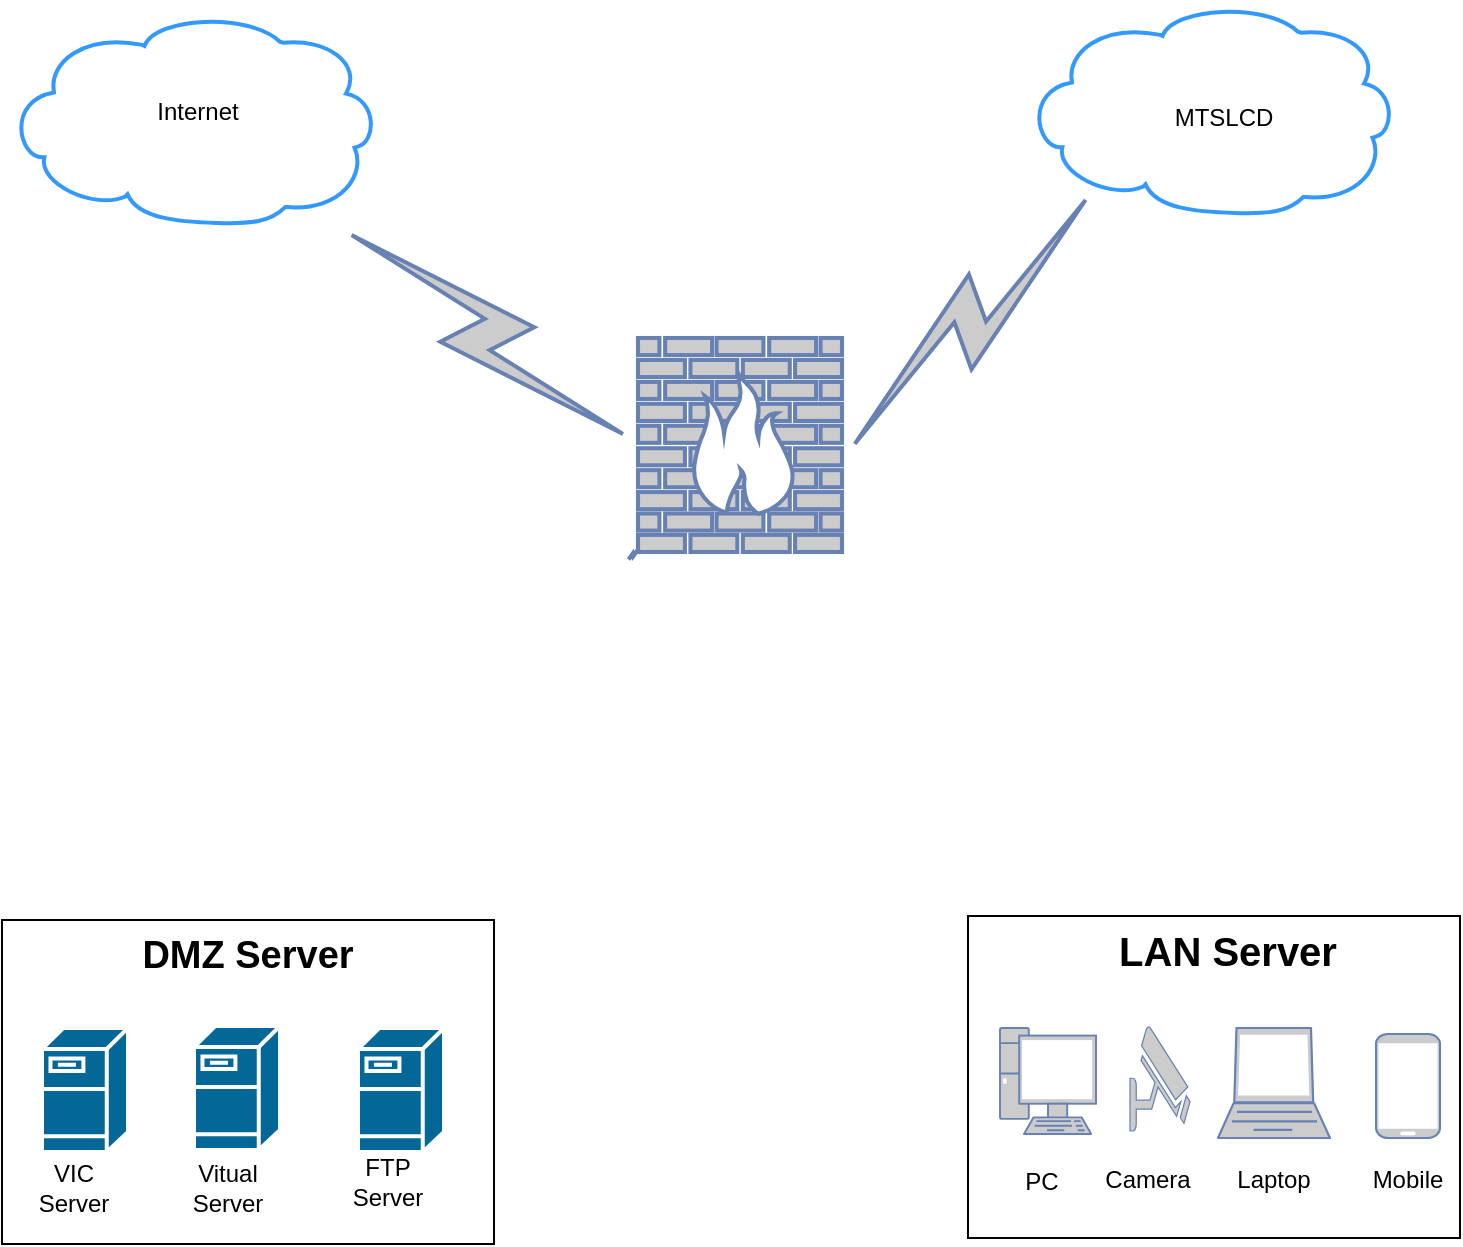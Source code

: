 <mxfile version="15.7.3" type="github">
  <diagram id="INZySs0cjXDZFRDGY-CA" name="Page-1">
    <mxGraphModel dx="862" dy="482" grid="0" gridSize="10" guides="1" tooltips="1" connect="1" arrows="1" fold="1" page="1" pageScale="1" pageWidth="850" pageHeight="1100" math="0" shadow="0">
      <root>
        <mxCell id="0" />
        <mxCell id="1" parent="0" />
        <mxCell id="ksOG_NAHe54KqmvVW3Z6-2" value="" style="shape=mxgraph.cisco.storage.cloud;sketch=0;html=1;pointerEvents=1;dashed=0;fillColor=none;strokeColor=#3399FF;strokeWidth=2;verticalLabelPosition=bottom;verticalAlign=top;align=center;outlineConnect=0;labelBackgroundColor=#FFFFFF;" vertex="1" parent="1">
          <mxGeometry x="63" y="26" width="186" height="106" as="geometry" />
        </mxCell>
        <mxCell id="ksOG_NAHe54KqmvVW3Z6-3" value="" style="shape=mxgraph.cisco.storage.cloud;sketch=0;html=1;pointerEvents=1;dashed=0;fillColor=none;strokeColor=#3399FF;strokeWidth=2;verticalLabelPosition=bottom;verticalAlign=top;align=center;outlineConnect=0;labelBackgroundColor=#FFFFFF;" vertex="1" parent="1">
          <mxGeometry x="572" y="21" width="186" height="106" as="geometry" />
        </mxCell>
        <mxCell id="ksOG_NAHe54KqmvVW3Z6-4" value="" style="html=1;outlineConnect=0;fillColor=#CCCCCC;strokeColor=#6881B3;gradientColor=none;gradientDirection=north;strokeWidth=2;shape=mxgraph.networks.comm_link_edge;html=1;rounded=0;endArrow=none;endFill=0;startArrow=none;entryX=0.2;entryY=0.87;entryDx=0;entryDy=0;entryPerimeter=0;" edge="1" parent="1" source="ksOG_NAHe54KqmvVW3Z6-1" target="ksOG_NAHe54KqmvVW3Z6-3">
          <mxGeometry width="100" height="100" relative="1" as="geometry">
            <mxPoint x="374" y="300" as="sourcePoint" />
            <mxPoint x="474" y="200" as="targetPoint" />
            <Array as="points">
              <mxPoint x="641" y="268" />
            </Array>
          </mxGeometry>
        </mxCell>
        <mxCell id="ksOG_NAHe54KqmvVW3Z6-1" value="" style="fontColor=#0066CC;verticalAlign=top;verticalLabelPosition=bottom;labelPosition=center;align=center;html=1;outlineConnect=0;fillColor=#CCCCCC;strokeColor=#6881B3;gradientColor=none;gradientDirection=north;strokeWidth=2;shape=mxgraph.networks.firewall;labelBackgroundColor=#FFFFFF;" vertex="1" parent="1">
          <mxGeometry x="379" y="189" width="102" height="107" as="geometry" />
        </mxCell>
        <mxCell id="ksOG_NAHe54KqmvVW3Z6-5" value="" style="html=1;outlineConnect=0;fillColor=#CCCCCC;strokeColor=#6881B3;gradientColor=none;gradientDirection=north;strokeWidth=2;shape=mxgraph.networks.comm_link_edge;html=1;rounded=0;endArrow=none;endFill=0;" edge="1" parent="1" target="ksOG_NAHe54KqmvVW3Z6-1">
          <mxGeometry width="100" height="100" relative="1" as="geometry">
            <mxPoint x="374" y="300" as="sourcePoint" />
            <mxPoint x="474" y="200" as="targetPoint" />
          </mxGeometry>
        </mxCell>
        <mxCell id="ksOG_NAHe54KqmvVW3Z6-6" value="" style="html=1;outlineConnect=0;fillColor=#CCCCCC;strokeColor=#6881B3;gradientColor=none;gradientDirection=north;strokeWidth=2;shape=mxgraph.networks.comm_link_edge;html=1;rounded=0;endArrow=none;endFill=0;entryX=0;entryY=0.5;entryDx=0;entryDy=0;entryPerimeter=0;" edge="1" parent="1" source="ksOG_NAHe54KqmvVW3Z6-2" target="ksOG_NAHe54KqmvVW3Z6-1">
          <mxGeometry width="100" height="100" relative="1" as="geometry">
            <mxPoint x="374" y="300" as="sourcePoint" />
            <mxPoint x="474" y="200" as="targetPoint" />
          </mxGeometry>
        </mxCell>
        <mxCell id="ksOG_NAHe54KqmvVW3Z6-7" value="" style="verticalLabelPosition=bottom;verticalAlign=top;html=1;shape=mxgraph.basic.rect;fillColor2=none;strokeWidth=1;size=20;indent=5;labelBackgroundColor=#FFFFFF;fillColor=none;" vertex="1" parent="1">
          <mxGeometry x="61" y="480" width="246" height="162" as="geometry" />
        </mxCell>
        <mxCell id="ksOG_NAHe54KqmvVW3Z6-8" value="" style="verticalLabelPosition=bottom;verticalAlign=top;html=1;shape=mxgraph.basic.rect;fillColor2=none;strokeWidth=1;size=20;indent=5;labelBackgroundColor=#FFFFFF;fillColor=none;" vertex="1" parent="1">
          <mxGeometry x="544" y="478" width="246" height="161" as="geometry" />
        </mxCell>
        <mxCell id="ksOG_NAHe54KqmvVW3Z6-14" value="&lt;b style=&quot;background-color: rgb(255 , 255 , 255)&quot;&gt;&lt;font style=&quot;font-size: 19px&quot;&gt;DMZ Server&lt;/font&gt;&lt;/b&gt;" style="text;html=1;strokeColor=none;fillColor=none;align=center;verticalAlign=middle;whiteSpace=wrap;rounded=0;labelBackgroundColor=#FFFFFF;" vertex="1" parent="1">
          <mxGeometry x="127" y="483" width="114" height="30" as="geometry" />
        </mxCell>
        <mxCell id="ksOG_NAHe54KqmvVW3Z6-15" value="MTSLCD" style="text;html=1;strokeColor=none;fillColor=none;align=center;verticalAlign=middle;whiteSpace=wrap;rounded=0;labelBackgroundColor=#FFFFFF;" vertex="1" parent="1">
          <mxGeometry x="642" y="64" width="60" height="30" as="geometry" />
        </mxCell>
        <mxCell id="ksOG_NAHe54KqmvVW3Z6-16" value="Internet" style="text;html=1;strokeColor=none;fillColor=none;align=center;verticalAlign=middle;whiteSpace=wrap;rounded=0;labelBackgroundColor=#FFFFFF;" vertex="1" parent="1">
          <mxGeometry x="129" y="61" width="60" height="30" as="geometry" />
        </mxCell>
        <mxCell id="ksOG_NAHe54KqmvVW3Z6-17" value="&lt;b&gt;&lt;font style=&quot;font-size: 20px ; background-color: rgb(255 , 255 , 255)&quot;&gt;LAN Server&lt;/font&gt;&lt;/b&gt;" style="text;html=1;strokeColor=none;fillColor=none;align=center;verticalAlign=middle;whiteSpace=wrap;rounded=0;labelBackgroundColor=#FFFFFF;" vertex="1" parent="1">
          <mxGeometry x="617" y="480" width="114" height="30" as="geometry" />
        </mxCell>
        <mxCell id="ksOG_NAHe54KqmvVW3Z6-18" value="" style="shape=mxgraph.cisco.servers.fileserver;sketch=0;html=1;pointerEvents=1;dashed=0;fillColor=#036897;strokeColor=#ffffff;strokeWidth=2;verticalLabelPosition=bottom;verticalAlign=top;align=center;outlineConnect=0;labelBackgroundColor=#FFFFFF;" vertex="1" parent="1">
          <mxGeometry x="81" y="534" width="43" height="62" as="geometry" />
        </mxCell>
        <mxCell id="ksOG_NAHe54KqmvVW3Z6-19" value="" style="shape=mxgraph.cisco.servers.fileserver;sketch=0;html=1;pointerEvents=1;dashed=0;fillColor=#036897;strokeColor=#ffffff;strokeWidth=2;verticalLabelPosition=bottom;verticalAlign=top;align=center;outlineConnect=0;labelBackgroundColor=#FFFFFF;" vertex="1" parent="1">
          <mxGeometry x="157" y="533" width="43" height="62" as="geometry" />
        </mxCell>
        <mxCell id="ksOG_NAHe54KqmvVW3Z6-20" value="" style="shape=mxgraph.cisco.servers.fileserver;sketch=0;html=1;pointerEvents=1;dashed=0;fillColor=#036897;strokeColor=#ffffff;strokeWidth=2;verticalLabelPosition=bottom;verticalAlign=top;align=center;outlineConnect=0;labelBackgroundColor=#FFFFFF;" vertex="1" parent="1">
          <mxGeometry x="239" y="534" width="43" height="62" as="geometry" />
        </mxCell>
        <mxCell id="ksOG_NAHe54KqmvVW3Z6-21" value="" style="fontColor=#0066CC;verticalAlign=top;verticalLabelPosition=bottom;labelPosition=center;align=center;html=1;outlineConnect=0;fillColor=#CCCCCC;strokeColor=#6881B3;gradientColor=none;gradientDirection=north;strokeWidth=2;shape=mxgraph.networks.pc;labelBackgroundColor=#FFFFFF;" vertex="1" parent="1">
          <mxGeometry x="560" y="534" width="48" height="53" as="geometry" />
        </mxCell>
        <mxCell id="ksOG_NAHe54KqmvVW3Z6-22" value="" style="fontColor=#0066CC;verticalAlign=top;verticalLabelPosition=bottom;labelPosition=center;align=center;html=1;outlineConnect=0;fillColor=#CCCCCC;strokeColor=#6881B3;gradientColor=none;gradientDirection=north;strokeWidth=2;shape=mxgraph.networks.security_camera;labelBackgroundColor=#FFFFFF;" vertex="1" parent="1">
          <mxGeometry x="625" y="533" width="30" height="52.5" as="geometry" />
        </mxCell>
        <mxCell id="ksOG_NAHe54KqmvVW3Z6-23" value="" style="fontColor=#0066CC;verticalAlign=top;verticalLabelPosition=bottom;labelPosition=center;align=center;html=1;outlineConnect=0;fillColor=#CCCCCC;strokeColor=#6881B3;gradientColor=none;gradientDirection=north;strokeWidth=2;shape=mxgraph.networks.laptop;labelBackgroundColor=#FFFFFF;" vertex="1" parent="1">
          <mxGeometry x="669" y="534" width="56" height="55" as="geometry" />
        </mxCell>
        <mxCell id="ksOG_NAHe54KqmvVW3Z6-24" value="" style="fontColor=#0066CC;verticalAlign=top;verticalLabelPosition=bottom;labelPosition=center;align=center;html=1;outlineConnect=0;fillColor=#CCCCCC;strokeColor=#6881B3;gradientColor=none;gradientDirection=north;strokeWidth=2;shape=mxgraph.networks.mobile;labelBackgroundColor=#FFFFFF;" vertex="1" parent="1">
          <mxGeometry x="748" y="537" width="32" height="52" as="geometry" />
        </mxCell>
        <mxCell id="ksOG_NAHe54KqmvVW3Z6-25" value="FTP Server" style="text;html=1;strokeColor=none;fillColor=none;align=center;verticalAlign=middle;whiteSpace=wrap;rounded=0;labelBackgroundColor=#FFFFFF;" vertex="1" parent="1">
          <mxGeometry x="224" y="596" width="60" height="30" as="geometry" />
        </mxCell>
        <mxCell id="ksOG_NAHe54KqmvVW3Z6-26" value="Vitual Server" style="text;html=1;strokeColor=none;fillColor=none;align=center;verticalAlign=middle;whiteSpace=wrap;rounded=0;labelBackgroundColor=#FFFFFF;" vertex="1" parent="1">
          <mxGeometry x="144" y="599" width="60" height="30" as="geometry" />
        </mxCell>
        <mxCell id="ksOG_NAHe54KqmvVW3Z6-27" value="VIC Server" style="text;html=1;strokeColor=none;fillColor=none;align=center;verticalAlign=middle;whiteSpace=wrap;rounded=0;labelBackgroundColor=#FFFFFF;" vertex="1" parent="1">
          <mxGeometry x="67" y="599" width="60" height="30" as="geometry" />
        </mxCell>
        <mxCell id="ksOG_NAHe54KqmvVW3Z6-28" value="PC" style="text;html=1;strokeColor=none;fillColor=none;align=center;verticalAlign=middle;whiteSpace=wrap;rounded=0;labelBackgroundColor=#FFFFFF;" vertex="1" parent="1">
          <mxGeometry x="560" y="596" width="42" height="30" as="geometry" />
        </mxCell>
        <mxCell id="ksOG_NAHe54KqmvVW3Z6-29" value="Camera" style="text;html=1;strokeColor=none;fillColor=none;align=center;verticalAlign=middle;whiteSpace=wrap;rounded=0;labelBackgroundColor=#FFFFFF;" vertex="1" parent="1">
          <mxGeometry x="613" y="595" width="42" height="30" as="geometry" />
        </mxCell>
        <mxCell id="ksOG_NAHe54KqmvVW3Z6-31" value="Laptop" style="text;html=1;strokeColor=none;fillColor=none;align=center;verticalAlign=middle;whiteSpace=wrap;rounded=0;labelBackgroundColor=#FFFFFF;" vertex="1" parent="1">
          <mxGeometry x="676" y="595" width="42" height="30" as="geometry" />
        </mxCell>
        <mxCell id="ksOG_NAHe54KqmvVW3Z6-32" value="Mobile" style="text;html=1;strokeColor=none;fillColor=none;align=center;verticalAlign=middle;whiteSpace=wrap;rounded=0;labelBackgroundColor=#FFFFFF;" vertex="1" parent="1">
          <mxGeometry x="743" y="595" width="42" height="30" as="geometry" />
        </mxCell>
      </root>
    </mxGraphModel>
  </diagram>
</mxfile>
